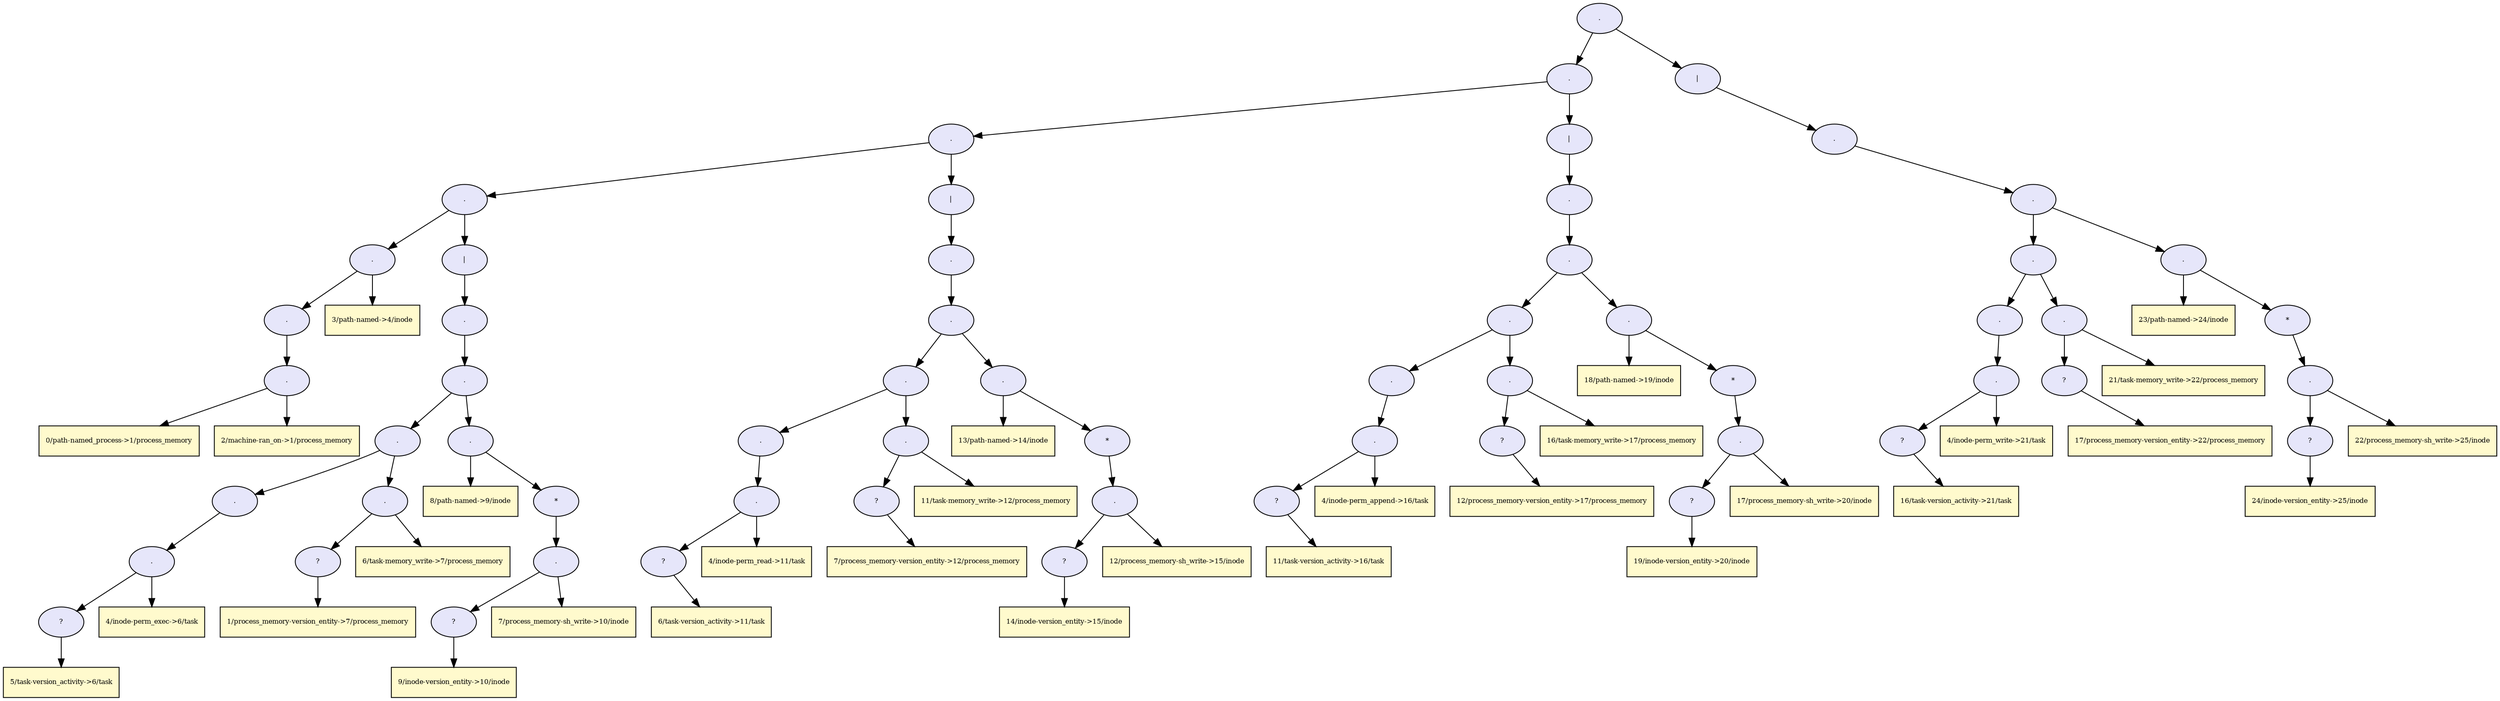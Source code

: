 digraph RGL__DirectedAdjacencyGraph {89[fontsize = 8,label = ".",shape = ellipse, fillcolor="#e6e6fa", style = filled]

89 -> 68[fontsize = 8, color="#000000"]

68[fontsize = 8,label = ".",shape = ellipse, fillcolor="#e6e6fa", style = filled]

68 -> 47[fontsize = 8, color="#000000"]

47[fontsize = 8,label = ".",shape = ellipse, fillcolor="#e6e6fa", style = filled]

47 -> 26[fontsize = 8, color="#000000"]

26[fontsize = 8,label = ".",shape = ellipse, fillcolor="#e6e6fa", style = filled]

26 -> 5[fontsize = 8, color="#000000"]

5[fontsize = 8,label = ".",shape = ellipse, fillcolor="#e6e6fa", style = filled]

5 -> 3[fontsize = 8, color="#000000"]

3[fontsize = 8,label = ".",shape = ellipse, fillcolor="#e6e6fa", style = filled]

3 -> 2[fontsize = 8, color="#000000"]

2[fontsize = 8,label = ".",shape = ellipse, fillcolor="#e6e6fa", style = filled]

2 -> 0[fontsize = 8, color="#000000"]

0[fontsize = 8,label = "0/path-named_process->1/process_memory",shape = rectangle, fillcolor="#fffacd", style = filled]

2 -> 1[fontsize = 8, color="#000000"]

1[fontsize = 8,label = "2/machine-ran_on->1/process_memory",shape = rectangle, fillcolor="#fffacd", style = filled]

5 -> 4[fontsize = 8, color="#000000"]

4[fontsize = 8,label = "3/path-named->4/inode",shape = rectangle, fillcolor="#fffacd", style = filled]

26 -> 25[fontsize = 8, color="#000000"]

25[fontsize = 8,label = "|",shape = ellipse, fillcolor="#e6e6fa", style = filled]

25 -> 24[fontsize = 8, color="#000000"]

24[fontsize = 8,label = ".",shape = ellipse, fillcolor="#e6e6fa", style = filled]

24 -> 23[fontsize = 8, color="#000000"]

23[fontsize = 8,label = ".",shape = ellipse, fillcolor="#e6e6fa", style = filled]

23 -> 15[fontsize = 8, color="#000000"]

15[fontsize = 8,label = ".",shape = ellipse, fillcolor="#e6e6fa", style = filled]

15 -> 10[fontsize = 8, color="#000000"]

10[fontsize = 8,label = ".",shape = ellipse, fillcolor="#e6e6fa", style = filled]

10 -> 9[fontsize = 8, color="#000000"]

9[fontsize = 8,label = ".",shape = ellipse, fillcolor="#e6e6fa", style = filled]

9 -> 7[fontsize = 8, color="#000000"]

7[fontsize = 8,label = "?",shape = ellipse, fillcolor="#e6e6fa", style = filled]

7 -> 6[fontsize = 8, color="#000000"]

6[fontsize = 8,label = "5/task-version_activity->6/task",shape = rectangle, fillcolor="#fffacd", style = filled]

9 -> 8[fontsize = 8, color="#000000"]

8[fontsize = 8,label = "4/inode-perm_exec->6/task",shape = rectangle, fillcolor="#fffacd", style = filled]

15 -> 14[fontsize = 8, color="#000000"]

14[fontsize = 8,label = ".",shape = ellipse, fillcolor="#e6e6fa", style = filled]

14 -> 12[fontsize = 8, color="#000000"]

12[fontsize = 8,label = "?",shape = ellipse, fillcolor="#e6e6fa", style = filled]

12 -> 11[fontsize = 8, color="#000000"]

11[fontsize = 8,label = "1/process_memory-version_entity->7/process_memory",shape = rectangle, fillcolor="#fffacd", style = filled]

14 -> 13[fontsize = 8, color="#000000"]

13[fontsize = 8,label = "6/task-memory_write->7/process_memory",shape = rectangle, fillcolor="#fffacd", style = filled]

23 -> 22[fontsize = 8, color="#000000"]

22[fontsize = 8,label = ".",shape = ellipse, fillcolor="#e6e6fa", style = filled]

22 -> 16[fontsize = 8, color="#000000"]

16[fontsize = 8,label = "8/path-named->9/inode",shape = rectangle, fillcolor="#fffacd", style = filled]

22 -> 21[fontsize = 8, color="#000000"]

21[fontsize = 8,label = "*",shape = ellipse, fillcolor="#e6e6fa", style = filled]

21 -> 20[fontsize = 8, color="#000000"]

20[fontsize = 8,label = ".",shape = ellipse, fillcolor="#e6e6fa", style = filled]

20 -> 18[fontsize = 8, color="#000000"]

18[fontsize = 8,label = "?",shape = ellipse, fillcolor="#e6e6fa", style = filled]

18 -> 17[fontsize = 8, color="#000000"]

17[fontsize = 8,label = "9/inode-version_entity->10/inode",shape = rectangle, fillcolor="#fffacd", style = filled]

20 -> 19[fontsize = 8, color="#000000"]

19[fontsize = 8,label = "7/process_memory-sh_write->10/inode",shape = rectangle, fillcolor="#fffacd", style = filled]

47 -> 46[fontsize = 8, color="#000000"]

46[fontsize = 8,label = "|",shape = ellipse, fillcolor="#e6e6fa", style = filled]

46 -> 45[fontsize = 8, color="#000000"]

45[fontsize = 8,label = ".",shape = ellipse, fillcolor="#e6e6fa", style = filled]

45 -> 44[fontsize = 8, color="#000000"]

44[fontsize = 8,label = ".",shape = ellipse, fillcolor="#e6e6fa", style = filled]

44 -> 36[fontsize = 8, color="#000000"]

36[fontsize = 8,label = ".",shape = ellipse, fillcolor="#e6e6fa", style = filled]

36 -> 31[fontsize = 8, color="#000000"]

31[fontsize = 8,label = ".",shape = ellipse, fillcolor="#e6e6fa", style = filled]

31 -> 30[fontsize = 8, color="#000000"]

30[fontsize = 8,label = ".",shape = ellipse, fillcolor="#e6e6fa", style = filled]

30 -> 28[fontsize = 8, color="#000000"]

28[fontsize = 8,label = "?",shape = ellipse, fillcolor="#e6e6fa", style = filled]

28 -> 27[fontsize = 8, color="#000000"]

27[fontsize = 8,label = "6/task-version_activity->11/task",shape = rectangle, fillcolor="#fffacd", style = filled]

30 -> 29[fontsize = 8, color="#000000"]

29[fontsize = 8,label = "4/inode-perm_read->11/task",shape = rectangle, fillcolor="#fffacd", style = filled]

36 -> 35[fontsize = 8, color="#000000"]

35[fontsize = 8,label = ".",shape = ellipse, fillcolor="#e6e6fa", style = filled]

35 -> 33[fontsize = 8, color="#000000"]

33[fontsize = 8,label = "?",shape = ellipse, fillcolor="#e6e6fa", style = filled]

33 -> 32[fontsize = 8, color="#000000"]

32[fontsize = 8,label = "7/process_memory-version_entity->12/process_memory",shape = rectangle, fillcolor="#fffacd", style = filled]

35 -> 34[fontsize = 8, color="#000000"]

34[fontsize = 8,label = "11/task-memory_write->12/process_memory",shape = rectangle, fillcolor="#fffacd", style = filled]

44 -> 43[fontsize = 8, color="#000000"]

43[fontsize = 8,label = ".",shape = ellipse, fillcolor="#e6e6fa", style = filled]

43 -> 37[fontsize = 8, color="#000000"]

37[fontsize = 8,label = "13/path-named->14/inode",shape = rectangle, fillcolor="#fffacd", style = filled]

43 -> 42[fontsize = 8, color="#000000"]

42[fontsize = 8,label = "*",shape = ellipse, fillcolor="#e6e6fa", style = filled]

42 -> 41[fontsize = 8, color="#000000"]

41[fontsize = 8,label = ".",shape = ellipse, fillcolor="#e6e6fa", style = filled]

41 -> 39[fontsize = 8, color="#000000"]

39[fontsize = 8,label = "?",shape = ellipse, fillcolor="#e6e6fa", style = filled]

39 -> 38[fontsize = 8, color="#000000"]

38[fontsize = 8,label = "14/inode-version_entity->15/inode",shape = rectangle, fillcolor="#fffacd", style = filled]

41 -> 40[fontsize = 8, color="#000000"]

40[fontsize = 8,label = "12/process_memory-sh_write->15/inode",shape = rectangle, fillcolor="#fffacd", style = filled]

68 -> 67[fontsize = 8, color="#000000"]

67[fontsize = 8,label = "|",shape = ellipse, fillcolor="#e6e6fa", style = filled]

67 -> 66[fontsize = 8, color="#000000"]

66[fontsize = 8,label = ".",shape = ellipse, fillcolor="#e6e6fa", style = filled]

66 -> 65[fontsize = 8, color="#000000"]

65[fontsize = 8,label = ".",shape = ellipse, fillcolor="#e6e6fa", style = filled]

65 -> 57[fontsize = 8, color="#000000"]

57[fontsize = 8,label = ".",shape = ellipse, fillcolor="#e6e6fa", style = filled]

57 -> 52[fontsize = 8, color="#000000"]

52[fontsize = 8,label = ".",shape = ellipse, fillcolor="#e6e6fa", style = filled]

52 -> 51[fontsize = 8, color="#000000"]

51[fontsize = 8,label = ".",shape = ellipse, fillcolor="#e6e6fa", style = filled]

51 -> 49[fontsize = 8, color="#000000"]

49[fontsize = 8,label = "?",shape = ellipse, fillcolor="#e6e6fa", style = filled]

49 -> 48[fontsize = 8, color="#000000"]

48[fontsize = 8,label = "11/task-version_activity->16/task",shape = rectangle, fillcolor="#fffacd", style = filled]

51 -> 50[fontsize = 8, color="#000000"]

50[fontsize = 8,label = "4/inode-perm_append->16/task",shape = rectangle, fillcolor="#fffacd", style = filled]

57 -> 56[fontsize = 8, color="#000000"]

56[fontsize = 8,label = ".",shape = ellipse, fillcolor="#e6e6fa", style = filled]

56 -> 54[fontsize = 8, color="#000000"]

54[fontsize = 8,label = "?",shape = ellipse, fillcolor="#e6e6fa", style = filled]

54 -> 53[fontsize = 8, color="#000000"]

53[fontsize = 8,label = "12/process_memory-version_entity->17/process_memory",shape = rectangle, fillcolor="#fffacd", style = filled]

56 -> 55[fontsize = 8, color="#000000"]

55[fontsize = 8,label = "16/task-memory_write->17/process_memory",shape = rectangle, fillcolor="#fffacd", style = filled]

65 -> 64[fontsize = 8, color="#000000"]

64[fontsize = 8,label = ".",shape = ellipse, fillcolor="#e6e6fa", style = filled]

64 -> 58[fontsize = 8, color="#000000"]

58[fontsize = 8,label = "18/path-named->19/inode",shape = rectangle, fillcolor="#fffacd", style = filled]

64 -> 63[fontsize = 8, color="#000000"]

63[fontsize = 8,label = "*",shape = ellipse, fillcolor="#e6e6fa", style = filled]

63 -> 62[fontsize = 8, color="#000000"]

62[fontsize = 8,label = ".",shape = ellipse, fillcolor="#e6e6fa", style = filled]

62 -> 60[fontsize = 8, color="#000000"]

60[fontsize = 8,label = "?",shape = ellipse, fillcolor="#e6e6fa", style = filled]

60 -> 59[fontsize = 8, color="#000000"]

59[fontsize = 8,label = "19/inode-version_entity->20/inode",shape = rectangle, fillcolor="#fffacd", style = filled]

62 -> 61[fontsize = 8, color="#000000"]

61[fontsize = 8,label = "17/process_memory-sh_write->20/inode",shape = rectangle, fillcolor="#fffacd", style = filled]

89 -> 88[fontsize = 8, color="#000000"]

88[fontsize = 8,label = "|",shape = ellipse, fillcolor="#e6e6fa", style = filled]

88 -> 87[fontsize = 8, color="#000000"]

87[fontsize = 8,label = ".",shape = ellipse, fillcolor="#e6e6fa", style = filled]

87 -> 86[fontsize = 8, color="#000000"]

86[fontsize = 8,label = ".",shape = ellipse, fillcolor="#e6e6fa", style = filled]

86 -> 78[fontsize = 8, color="#000000"]

78[fontsize = 8,label = ".",shape = ellipse, fillcolor="#e6e6fa", style = filled]

78 -> 73[fontsize = 8, color="#000000"]

73[fontsize = 8,label = ".",shape = ellipse, fillcolor="#e6e6fa", style = filled]

73 -> 72[fontsize = 8, color="#000000"]

72[fontsize = 8,label = ".",shape = ellipse, fillcolor="#e6e6fa", style = filled]

72 -> 70[fontsize = 8, color="#000000"]

70[fontsize = 8,label = "?",shape = ellipse, fillcolor="#e6e6fa", style = filled]

70 -> 69[fontsize = 8, color="#000000"]

69[fontsize = 8,label = "16/task-version_activity->21/task",shape = rectangle, fillcolor="#fffacd", style = filled]

72 -> 71[fontsize = 8, color="#000000"]

71[fontsize = 8,label = "4/inode-perm_write->21/task",shape = rectangle, fillcolor="#fffacd", style = filled]

78 -> 77[fontsize = 8, color="#000000"]

77[fontsize = 8,label = ".",shape = ellipse, fillcolor="#e6e6fa", style = filled]

77 -> 75[fontsize = 8, color="#000000"]

75[fontsize = 8,label = "?",shape = ellipse, fillcolor="#e6e6fa", style = filled]

75 -> 74[fontsize = 8, color="#000000"]

74[fontsize = 8,label = "17/process_memory-version_entity->22/process_memory",shape = rectangle, fillcolor="#fffacd", style = filled]

77 -> 76[fontsize = 8, color="#000000"]

76[fontsize = 8,label = "21/task-memory_write->22/process_memory",shape = rectangle, fillcolor="#fffacd", style = filled]

86 -> 85[fontsize = 8, color="#000000"]

85[fontsize = 8,label = ".",shape = ellipse, fillcolor="#e6e6fa", style = filled]

85 -> 79[fontsize = 8, color="#000000"]

79[fontsize = 8,label = "23/path-named->24/inode",shape = rectangle, fillcolor="#fffacd", style = filled]

85 -> 84[fontsize = 8, color="#000000"]

84[fontsize = 8,label = "*",shape = ellipse, fillcolor="#e6e6fa", style = filled]

84 -> 83[fontsize = 8, color="#000000"]

83[fontsize = 8,label = ".",shape = ellipse, fillcolor="#e6e6fa", style = filled]

83 -> 81[fontsize = 8, color="#000000"]

81[fontsize = 8,label = "?",shape = ellipse, fillcolor="#e6e6fa", style = filled]

81 -> 80[fontsize = 8, color="#000000"]

80[fontsize = 8,label = "24/inode-version_entity->25/inode",shape = rectangle, fillcolor="#fffacd", style = filled]

83 -> 82[fontsize = 8, color="#000000"]

82[fontsize = 8,label = "22/process_memory-sh_write->25/inode",shape = rectangle, fillcolor="#fffacd", style = filled]

}